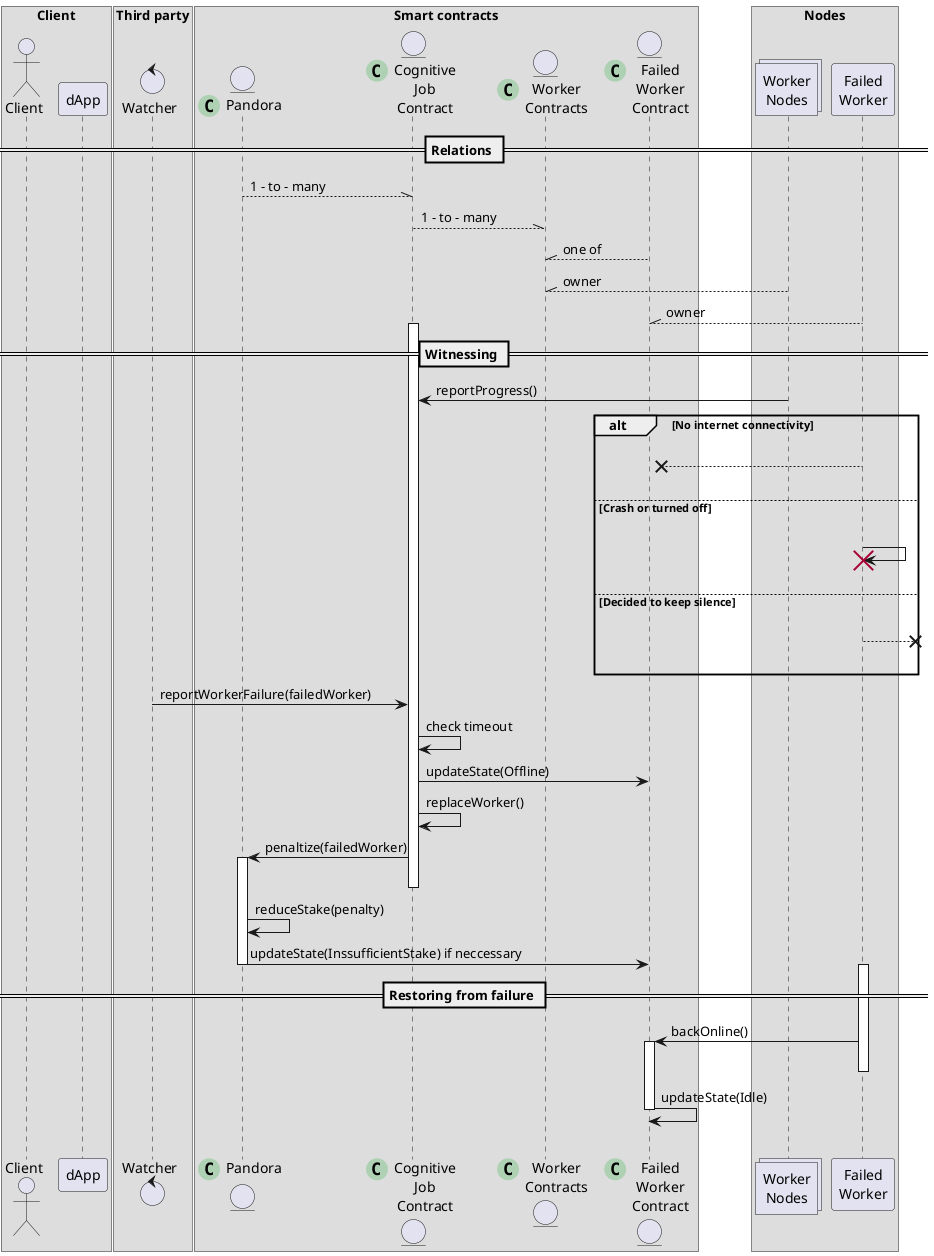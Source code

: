 @startuml
box "Client"
  actor "Client" as client
  participant "dApp" as dapp
end box

box "Third party"
  control "Watcher" as watcher
end box

box "Smart contracts"
  entity "Pandora" as pandora << (C,#ADD1B2) >>
  entity "Cognitive\nJob\nContract" as job << (C,#ADD1B2) >>
  entity "Worker\nContracts" as workerContracts << (C,#ADD1B2) >>
  entity "Failed\nWorker\nContract" as failedContract << (C,#ADD1B2) >>
end box

box "Nodes"
  collections "Worker\nNodes" as workers
  participant "Failed\nWorker" as failedWorker
end box

== Relations ==

pandora --\\ job: 1 - to - many
job --\\ workerContracts: 1 - to - many
workerContracts //-- failedContract: one of

workers --\\ workerContracts: owner
failedWorker --\\ failedContract: owner

== Witnessing ==

activate job
workers -> job: reportProgress()

alt No internet connectivity
  |||
  failedWorker -->x failedContract
  |||
else Crash or turned off
  |||
  failedWorker -> failedWorker
  destroy failedWorker
  |||
else Decided to keep silence
  |||
  failedWorker -->x]
  |||
end

watcher -> job: reportWorkerFailure(failedWorker)
job -> job: check timeout
job -> failedContract: updateState(Offline)
job -> job: replaceWorker()
job -> pandora: penaltize(failedWorker)
activate pandora
deactivate job

pandora -> pandora: reduceStake(penalty)
pandora -> failedContract: updateState(InssufficientStake) if neccessary

deactivate pandora

== Restoring from failure ==

activate failedWorker
failedWorker -> failedContract: backOnline()
activate failedContract
deactivate failedWorker
failedContract -> failedContract: updateState(Idle)
deactivate failedContract

|||
@enduml
